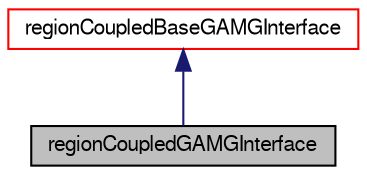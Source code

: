 digraph "regionCoupledGAMGInterface"
{
  bgcolor="transparent";
  edge [fontname="FreeSans",fontsize="10",labelfontname="FreeSans",labelfontsize="10"];
  node [fontname="FreeSans",fontsize="10",shape=record];
  Node5 [label="regionCoupledGAMGInterface",height=0.2,width=0.4,color="black", fillcolor="grey75", style="filled", fontcolor="black"];
  Node6 -> Node5 [dir="back",color="midnightblue",fontsize="10",style="solid",fontname="FreeSans"];
  Node6 [label="regionCoupledBaseGAMGInterface",height=0.2,width=0.4,color="red",URL="$a25158.html",tooltip="Base class for GAMG agglomerated coupled region interface. "];
}
